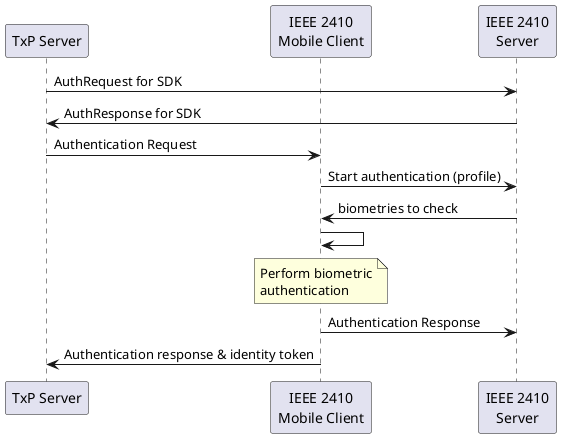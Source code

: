 @startuml
participant "TxP Server" as TxP
participant "IEEE 2410\nMobile Client" as SDK
participant "IEEE 2410\nServer" as Server

TxP -> Server : AuthRequest for SDK
Server -> TxP : AuthResponse for SDK
TxP -> SDK : Authentication Request
SDK -> Server : Start authentication (profile)
Server -> SDK : biometries to check
SDK -> SDK
note over SDK: Perform biometric\nauthentication
SDK -> Server : Authentication Response
SDK -> TxP : Authentication response & identity token
@enduml